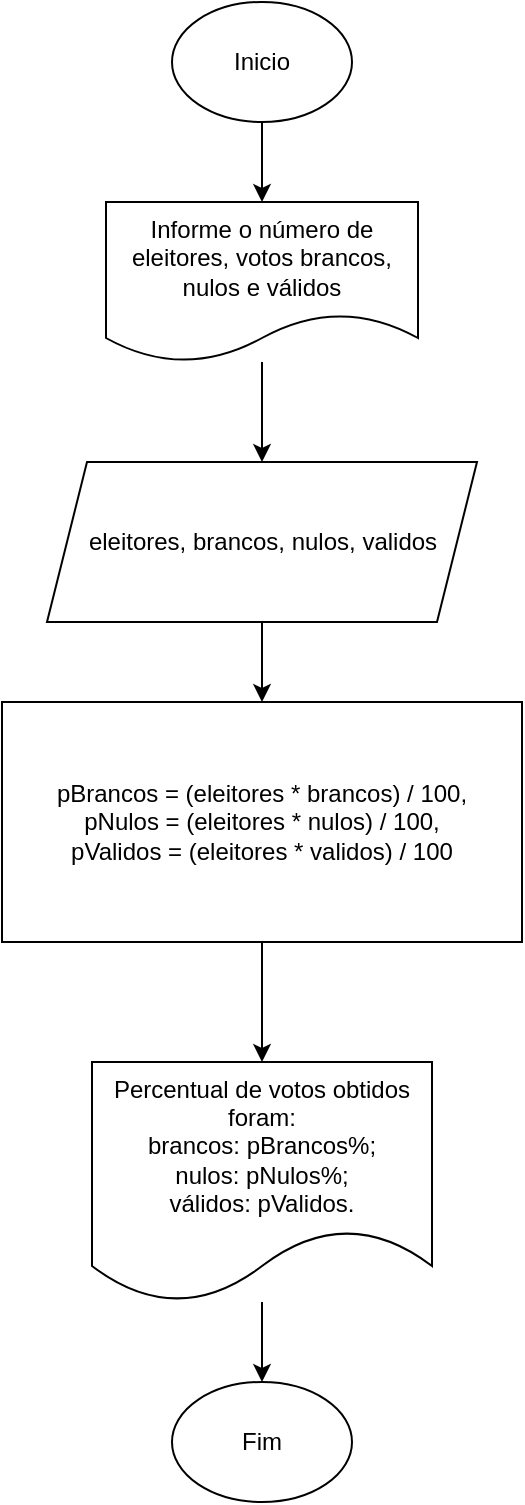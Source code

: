 <mxfile version="21.6.8" type="github">
  <diagram name="Página-1" id="g3DoRkvwnrzI3cI8s2MU">
    <mxGraphModel dx="1027" dy="607" grid="1" gridSize="10" guides="1" tooltips="1" connect="1" arrows="1" fold="1" page="1" pageScale="1" pageWidth="827" pageHeight="1169" math="0" shadow="0">
      <root>
        <mxCell id="0" />
        <mxCell id="1" parent="0" />
        <mxCell id="uJbq3Isp1RJJcXpUWO8f-2" value="" style="edgeStyle=orthogonalEdgeStyle;rounded=0;orthogonalLoop=1;jettySize=auto;html=1;" edge="1" parent="1" source="4ArYf_KiOFfN-6vpUb2s-1" target="uJbq3Isp1RJJcXpUWO8f-1">
          <mxGeometry relative="1" as="geometry" />
        </mxCell>
        <mxCell id="4ArYf_KiOFfN-6vpUb2s-1" value="Inicio" style="ellipse;whiteSpace=wrap;html=1;" parent="1" vertex="1">
          <mxGeometry x="368" y="60" width="90" height="60" as="geometry" />
        </mxCell>
        <mxCell id="4ArYf_KiOFfN-6vpUb2s-8" value="" style="edgeStyle=orthogonalEdgeStyle;rounded=0;orthogonalLoop=1;jettySize=auto;html=1;" parent="1" source="4ArYf_KiOFfN-6vpUb2s-2" target="4ArYf_KiOFfN-6vpUb2s-3" edge="1">
          <mxGeometry relative="1" as="geometry" />
        </mxCell>
        <mxCell id="4ArYf_KiOFfN-6vpUb2s-2" value="eleitores, brancos, nulos, validos" style="shape=parallelogram;perimeter=parallelogramPerimeter;whiteSpace=wrap;html=1;fixedSize=1;" parent="1" vertex="1">
          <mxGeometry x="305.5" y="290" width="215" height="80" as="geometry" />
        </mxCell>
        <mxCell id="4ArYf_KiOFfN-6vpUb2s-9" value="" style="edgeStyle=orthogonalEdgeStyle;rounded=0;orthogonalLoop=1;jettySize=auto;html=1;" parent="1" source="4ArYf_KiOFfN-6vpUb2s-3" target="4ArYf_KiOFfN-6vpUb2s-4" edge="1">
          <mxGeometry relative="1" as="geometry" />
        </mxCell>
        <mxCell id="4ArYf_KiOFfN-6vpUb2s-3" value="pBrancos = (eleitores * brancos) / 100,&lt;br&gt;pNulos = (eleitores * nulos) / 100,&lt;br&gt;pValidos = (eleitores * validos) / 100" style="rounded=0;whiteSpace=wrap;html=1;" parent="1" vertex="1">
          <mxGeometry x="283" y="410" width="260" height="120" as="geometry" />
        </mxCell>
        <mxCell id="4ArYf_KiOFfN-6vpUb2s-10" value="" style="edgeStyle=orthogonalEdgeStyle;rounded=0;orthogonalLoop=1;jettySize=auto;html=1;" parent="1" source="4ArYf_KiOFfN-6vpUb2s-4" target="4ArYf_KiOFfN-6vpUb2s-6" edge="1">
          <mxGeometry relative="1" as="geometry" />
        </mxCell>
        <mxCell id="4ArYf_KiOFfN-6vpUb2s-4" value="Percentual de votos obtidos foram:&lt;br&gt;brancos: pBrancos%;&lt;br&gt;nulos: pNulos%;&lt;br&gt;válidos: pValidos.&lt;br&gt;" style="shape=document;whiteSpace=wrap;html=1;boundedLbl=1;" parent="1" vertex="1">
          <mxGeometry x="328" y="590" width="170" height="120" as="geometry" />
        </mxCell>
        <mxCell id="4ArYf_KiOFfN-6vpUb2s-6" value="Fim" style="ellipse;whiteSpace=wrap;html=1;" parent="1" vertex="1">
          <mxGeometry x="368" y="750" width="90" height="60" as="geometry" />
        </mxCell>
        <mxCell id="uJbq3Isp1RJJcXpUWO8f-3" value="" style="edgeStyle=orthogonalEdgeStyle;rounded=0;orthogonalLoop=1;jettySize=auto;html=1;" edge="1" parent="1" source="uJbq3Isp1RJJcXpUWO8f-1" target="4ArYf_KiOFfN-6vpUb2s-2">
          <mxGeometry relative="1" as="geometry" />
        </mxCell>
        <mxCell id="uJbq3Isp1RJJcXpUWO8f-1" value="Informe o número de eleitores, votos brancos, nulos e válidos" style="shape=document;whiteSpace=wrap;html=1;boundedLbl=1;" vertex="1" parent="1">
          <mxGeometry x="335" y="160" width="156" height="80" as="geometry" />
        </mxCell>
      </root>
    </mxGraphModel>
  </diagram>
</mxfile>
